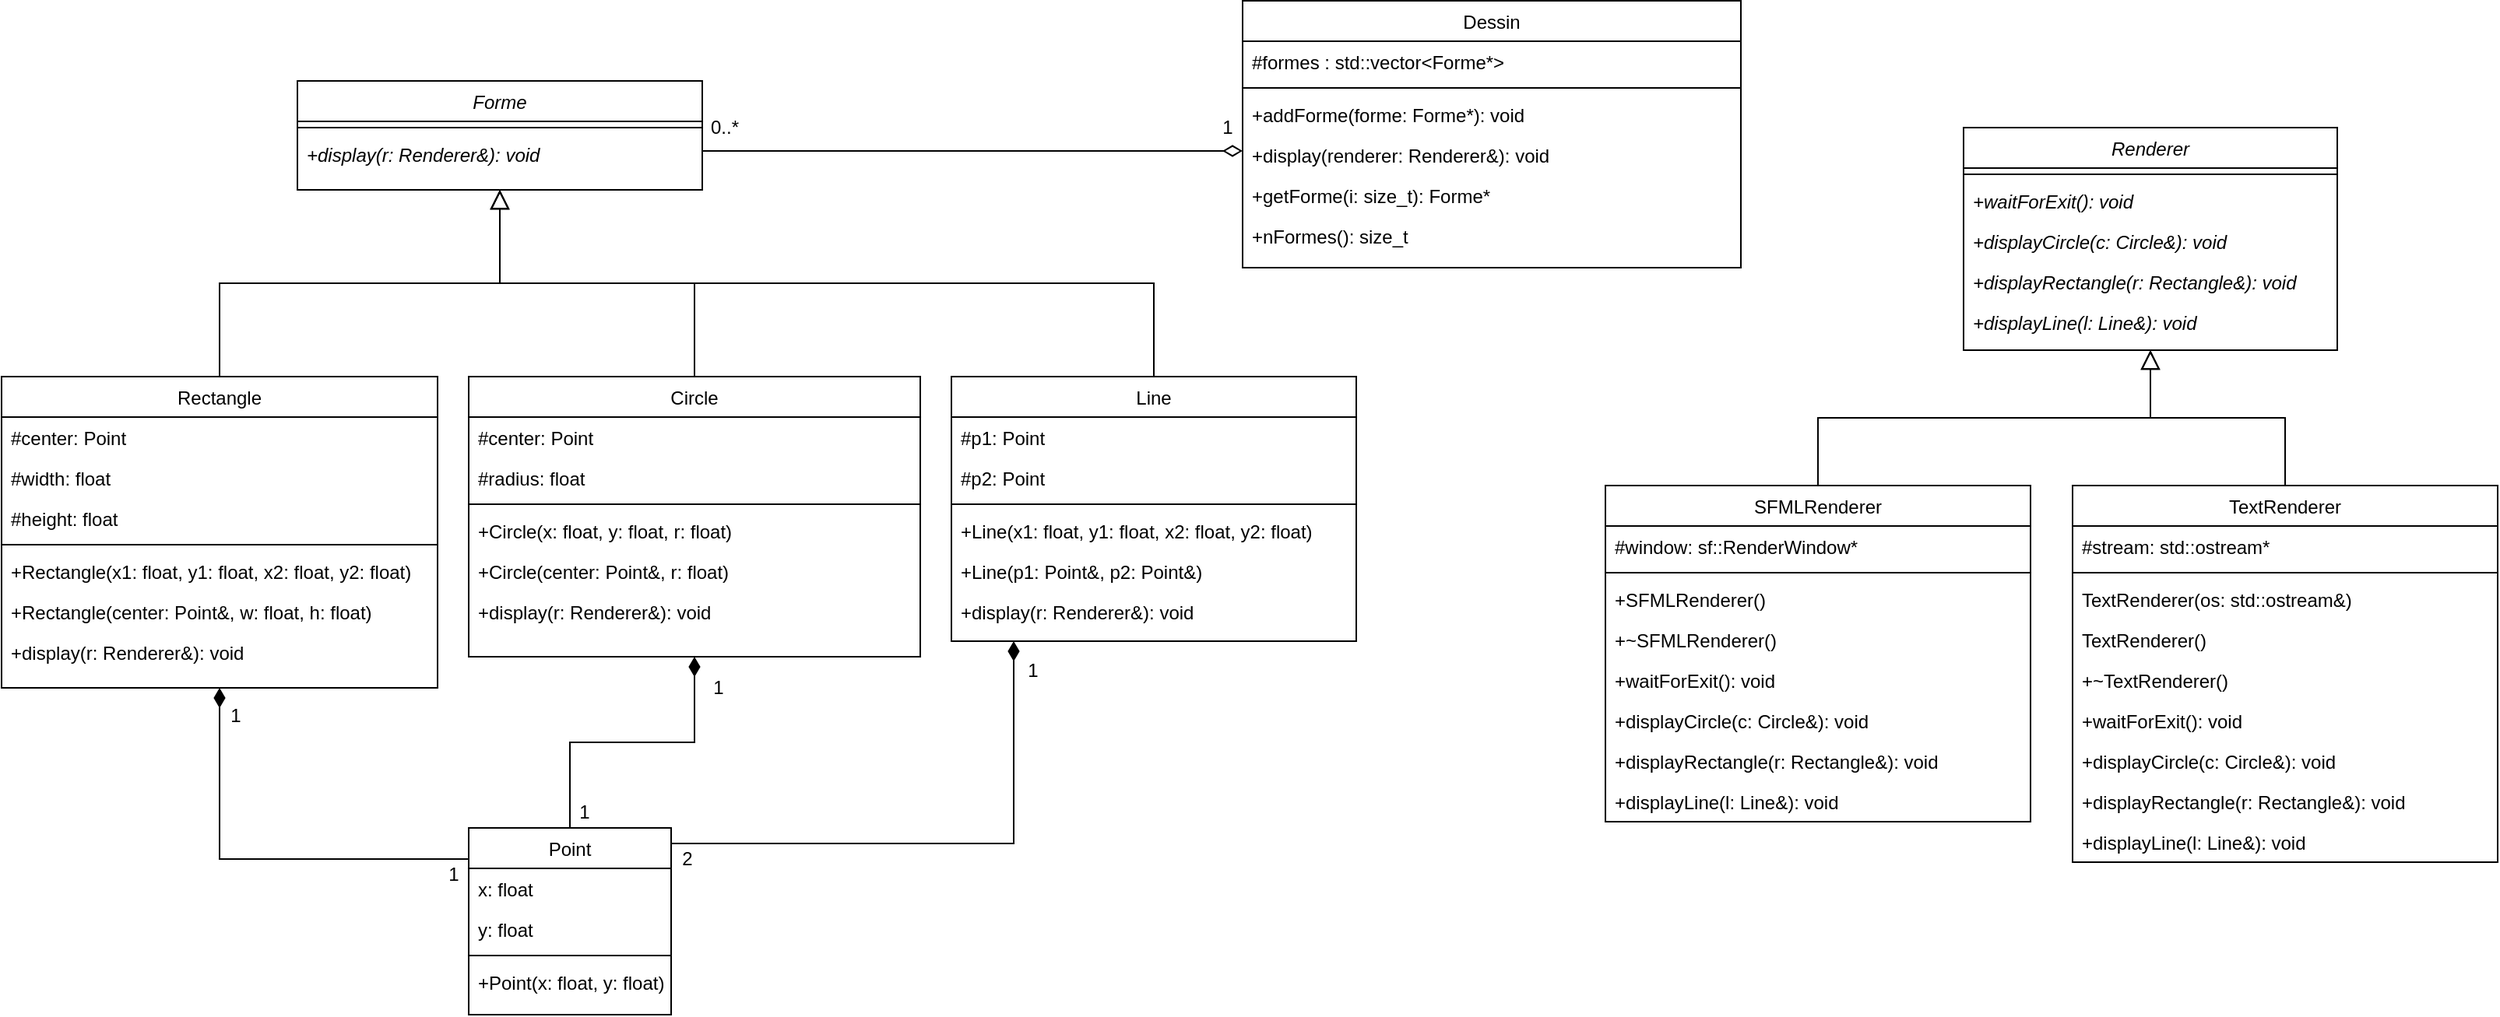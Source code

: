 <mxfile version="16.6.1" type="device"><diagram id="C5RBs43oDa-KdzZeNtuy" name="Page-1"><mxGraphModel dx="2062" dy="1104" grid="1" gridSize="10" guides="1" tooltips="1" connect="1" arrows="1" fold="1" page="1" pageScale="1" pageWidth="827" pageHeight="1169" math="0" shadow="0"><root><mxCell id="WIyWlLk6GJQsqaUBKTNV-0"/><mxCell id="WIyWlLk6GJQsqaUBKTNV-1" parent="WIyWlLk6GJQsqaUBKTNV-0"/><mxCell id="h-lO-emz9I2BYOv12-4V-66" style="edgeStyle=orthogonalEdgeStyle;rounded=0;orthogonalLoop=1;jettySize=auto;html=1;endArrow=diamondThin;endFill=0;endSize=10;" edge="1" parent="WIyWlLk6GJQsqaUBKTNV-1" source="zkfFHV4jXpPFQw0GAbJ--0" target="zkfFHV4jXpPFQw0GAbJ--17"><mxGeometry relative="1" as="geometry"><Array as="points"><mxPoint x="580" y="165"/><mxPoint x="580" y="165"/></Array></mxGeometry></mxCell><mxCell id="zkfFHV4jXpPFQw0GAbJ--0" value="Forme" style="swimlane;fontStyle=2;align=center;verticalAlign=top;childLayout=stackLayout;horizontal=1;startSize=26;horizontalStack=0;resizeParent=1;resizeLast=0;collapsible=1;marginBottom=0;rounded=0;shadow=0;strokeWidth=1;" parent="WIyWlLk6GJQsqaUBKTNV-1" vertex="1"><mxGeometry x="220" y="120" width="260" height="70" as="geometry"><mxRectangle x="230" y="140" width="160" height="26" as="alternateBounds"/></mxGeometry></mxCell><mxCell id="zkfFHV4jXpPFQw0GAbJ--4" value="" style="line;html=1;strokeWidth=1;align=left;verticalAlign=middle;spacingTop=-1;spacingLeft=3;spacingRight=3;rotatable=0;labelPosition=right;points=[];portConstraint=eastwest;" parent="zkfFHV4jXpPFQw0GAbJ--0" vertex="1"><mxGeometry y="26" width="260" height="8" as="geometry"/></mxCell><mxCell id="zkfFHV4jXpPFQw0GAbJ--5" value="+display(r: Renderer&amp;): void" style="text;align=left;verticalAlign=top;spacingLeft=4;spacingRight=4;overflow=hidden;rotatable=0;points=[[0,0.5],[1,0.5]];portConstraint=eastwest;fontStyle=2" parent="zkfFHV4jXpPFQw0GAbJ--0" vertex="1"><mxGeometry y="34" width="260" height="26" as="geometry"/></mxCell><mxCell id="zkfFHV4jXpPFQw0GAbJ--6" value="Rectangle" style="swimlane;fontStyle=0;align=center;verticalAlign=top;childLayout=stackLayout;horizontal=1;startSize=26;horizontalStack=0;resizeParent=1;resizeLast=0;collapsible=1;marginBottom=0;rounded=0;shadow=0;strokeWidth=1;" parent="WIyWlLk6GJQsqaUBKTNV-1" vertex="1"><mxGeometry x="30" y="310" width="280" height="200" as="geometry"><mxRectangle x="130" y="380" width="160" height="26" as="alternateBounds"/></mxGeometry></mxCell><mxCell id="zkfFHV4jXpPFQw0GAbJ--7" value="#center: Point" style="text;align=left;verticalAlign=top;spacingLeft=4;spacingRight=4;overflow=hidden;rotatable=0;points=[[0,0.5],[1,0.5]];portConstraint=eastwest;" parent="zkfFHV4jXpPFQw0GAbJ--6" vertex="1"><mxGeometry y="26" width="280" height="26" as="geometry"/></mxCell><mxCell id="zkfFHV4jXpPFQw0GAbJ--8" value="#width: float" style="text;align=left;verticalAlign=top;spacingLeft=4;spacingRight=4;overflow=hidden;rotatable=0;points=[[0,0.5],[1,0.5]];portConstraint=eastwest;rounded=0;shadow=0;html=0;" parent="zkfFHV4jXpPFQw0GAbJ--6" vertex="1"><mxGeometry y="52" width="280" height="26" as="geometry"/></mxCell><mxCell id="h-lO-emz9I2BYOv12-4V-1" value="#height: float" style="text;align=left;verticalAlign=top;spacingLeft=4;spacingRight=4;overflow=hidden;rotatable=0;points=[[0,0.5],[1,0.5]];portConstraint=eastwest;rounded=0;shadow=0;html=0;" vertex="1" parent="zkfFHV4jXpPFQw0GAbJ--6"><mxGeometry y="78" width="280" height="26" as="geometry"/></mxCell><mxCell id="zkfFHV4jXpPFQw0GAbJ--9" value="" style="line;html=1;strokeWidth=1;align=left;verticalAlign=middle;spacingTop=-1;spacingLeft=3;spacingRight=3;rotatable=0;labelPosition=right;points=[];portConstraint=eastwest;" parent="zkfFHV4jXpPFQw0GAbJ--6" vertex="1"><mxGeometry y="104" width="280" height="8" as="geometry"/></mxCell><mxCell id="h-lO-emz9I2BYOv12-4V-31" value="+Rectangle(x1: float, y1: float, x2: float, y2: float)" style="text;align=left;verticalAlign=top;spacingLeft=4;spacingRight=4;overflow=hidden;rotatable=0;points=[[0,0.5],[1,0.5]];portConstraint=eastwest;fontStyle=0" vertex="1" parent="zkfFHV4jXpPFQw0GAbJ--6"><mxGeometry y="112" width="280" height="26" as="geometry"/></mxCell><mxCell id="h-lO-emz9I2BYOv12-4V-32" value="+Rectangle(center: Point&amp;, w: float, h: float)" style="text;align=left;verticalAlign=top;spacingLeft=4;spacingRight=4;overflow=hidden;rotatable=0;points=[[0,0.5],[1,0.5]];portConstraint=eastwest;fontStyle=0" vertex="1" parent="zkfFHV4jXpPFQw0GAbJ--6"><mxGeometry y="138" width="280" height="26" as="geometry"/></mxCell><mxCell id="h-lO-emz9I2BYOv12-4V-29" value="+display(r: Renderer&amp;): void" style="text;align=left;verticalAlign=top;spacingLeft=4;spacingRight=4;overflow=hidden;rotatable=0;points=[[0,0.5],[1,0.5]];portConstraint=eastwest;fontStyle=0" vertex="1" parent="zkfFHV4jXpPFQw0GAbJ--6"><mxGeometry y="164" width="280" height="26" as="geometry"/></mxCell><mxCell id="zkfFHV4jXpPFQw0GAbJ--12" value="" style="endArrow=block;endSize=10;endFill=0;shadow=0;strokeWidth=1;rounded=0;edgeStyle=elbowEdgeStyle;elbow=vertical;" parent="WIyWlLk6GJQsqaUBKTNV-1" source="zkfFHV4jXpPFQw0GAbJ--6" target="zkfFHV4jXpPFQw0GAbJ--0" edge="1"><mxGeometry width="160" relative="1" as="geometry"><mxPoint x="200" y="203" as="sourcePoint"/><mxPoint x="200" y="203" as="targetPoint"/></mxGeometry></mxCell><mxCell id="zkfFHV4jXpPFQw0GAbJ--17" value="Dessin" style="swimlane;fontStyle=0;align=center;verticalAlign=top;childLayout=stackLayout;horizontal=1;startSize=26;horizontalStack=0;resizeParent=1;resizeLast=0;collapsible=1;marginBottom=0;rounded=0;shadow=0;strokeWidth=1;" parent="WIyWlLk6GJQsqaUBKTNV-1" vertex="1"><mxGeometry x="827" y="68.5" width="320" height="171.5" as="geometry"><mxRectangle x="550" y="140" width="160" height="26" as="alternateBounds"/></mxGeometry></mxCell><mxCell id="zkfFHV4jXpPFQw0GAbJ--18" value="#formes : std::vector&lt;Forme*&gt;" style="text;align=left;verticalAlign=top;spacingLeft=4;spacingRight=4;overflow=hidden;rotatable=0;points=[[0,0.5],[1,0.5]];portConstraint=eastwest;" parent="zkfFHV4jXpPFQw0GAbJ--17" vertex="1"><mxGeometry y="26" width="320" height="26" as="geometry"/></mxCell><mxCell id="zkfFHV4jXpPFQw0GAbJ--23" value="" style="line;html=1;strokeWidth=1;align=left;verticalAlign=middle;spacingTop=-1;spacingLeft=3;spacingRight=3;rotatable=0;labelPosition=right;points=[];portConstraint=eastwest;" parent="zkfFHV4jXpPFQw0GAbJ--17" vertex="1"><mxGeometry y="52" width="320" height="8" as="geometry"/></mxCell><mxCell id="zkfFHV4jXpPFQw0GAbJ--24" value="+addForme(forme: Forme*): void" style="text;align=left;verticalAlign=top;spacingLeft=4;spacingRight=4;overflow=hidden;rotatable=0;points=[[0,0.5],[1,0.5]];portConstraint=eastwest;" parent="zkfFHV4jXpPFQw0GAbJ--17" vertex="1"><mxGeometry y="60" width="320" height="26" as="geometry"/></mxCell><mxCell id="h-lO-emz9I2BYOv12-4V-61" value="+display(renderer: Renderer&amp;): void" style="text;align=left;verticalAlign=top;spacingLeft=4;spacingRight=4;overflow=hidden;rotatable=0;points=[[0,0.5],[1,0.5]];portConstraint=eastwest;" vertex="1" parent="zkfFHV4jXpPFQw0GAbJ--17"><mxGeometry y="86" width="320" height="26" as="geometry"/></mxCell><mxCell id="h-lO-emz9I2BYOv12-4V-63" value="+getForme(i: size_t): Forme*" style="text;align=left;verticalAlign=top;spacingLeft=4;spacingRight=4;overflow=hidden;rotatable=0;points=[[0,0.5],[1,0.5]];portConstraint=eastwest;" vertex="1" parent="zkfFHV4jXpPFQw0GAbJ--17"><mxGeometry y="112" width="320" height="26" as="geometry"/></mxCell><mxCell id="h-lO-emz9I2BYOv12-4V-64" value="+nFormes(): size_t" style="text;align=left;verticalAlign=top;spacingLeft=4;spacingRight=4;overflow=hidden;rotatable=0;points=[[0,0.5],[1,0.5]];portConstraint=eastwest;" vertex="1" parent="zkfFHV4jXpPFQw0GAbJ--17"><mxGeometry y="138" width="320" height="26" as="geometry"/></mxCell><mxCell id="h-lO-emz9I2BYOv12-4V-42" style="edgeStyle=orthogonalEdgeStyle;rounded=0;orthogonalLoop=1;jettySize=auto;html=1;endArrow=block;endFill=0;endSize=10;" edge="1" parent="WIyWlLk6GJQsqaUBKTNV-1" source="h-lO-emz9I2BYOv12-4V-8" target="zkfFHV4jXpPFQw0GAbJ--0"><mxGeometry relative="1" as="geometry"/></mxCell><mxCell id="h-lO-emz9I2BYOv12-4V-8" value="Circle" style="swimlane;fontStyle=0;align=center;verticalAlign=top;childLayout=stackLayout;horizontal=1;startSize=26;horizontalStack=0;resizeParent=1;resizeLast=0;collapsible=1;marginBottom=0;rounded=0;shadow=0;strokeWidth=1;" vertex="1" parent="WIyWlLk6GJQsqaUBKTNV-1"><mxGeometry x="330" y="310" width="290" height="180" as="geometry"><mxRectangle x="130" y="380" width="160" height="26" as="alternateBounds"/></mxGeometry></mxCell><mxCell id="h-lO-emz9I2BYOv12-4V-9" value="#center: Point" style="text;align=left;verticalAlign=top;spacingLeft=4;spacingRight=4;overflow=hidden;rotatable=0;points=[[0,0.5],[1,0.5]];portConstraint=eastwest;" vertex="1" parent="h-lO-emz9I2BYOv12-4V-8"><mxGeometry y="26" width="290" height="26" as="geometry"/></mxCell><mxCell id="h-lO-emz9I2BYOv12-4V-10" value="#radius: float" style="text;align=left;verticalAlign=top;spacingLeft=4;spacingRight=4;overflow=hidden;rotatable=0;points=[[0,0.5],[1,0.5]];portConstraint=eastwest;rounded=0;shadow=0;html=0;" vertex="1" parent="h-lO-emz9I2BYOv12-4V-8"><mxGeometry y="52" width="290" height="26" as="geometry"/></mxCell><mxCell id="h-lO-emz9I2BYOv12-4V-12" value="" style="line;html=1;strokeWidth=1;align=left;verticalAlign=middle;spacingTop=-1;spacingLeft=3;spacingRight=3;rotatable=0;labelPosition=right;points=[];portConstraint=eastwest;" vertex="1" parent="h-lO-emz9I2BYOv12-4V-8"><mxGeometry y="78" width="290" height="8" as="geometry"/></mxCell><mxCell id="h-lO-emz9I2BYOv12-4V-33" value="+Circle(x: float, y: float, r: float)" style="text;align=left;verticalAlign=top;spacingLeft=4;spacingRight=4;overflow=hidden;rotatable=0;points=[[0,0.5],[1,0.5]];portConstraint=eastwest;fontStyle=0" vertex="1" parent="h-lO-emz9I2BYOv12-4V-8"><mxGeometry y="86" width="290" height="26" as="geometry"/></mxCell><mxCell id="h-lO-emz9I2BYOv12-4V-38" value="+Circle(center: Point&amp;, r: float)" style="text;align=left;verticalAlign=top;spacingLeft=4;spacingRight=4;overflow=hidden;rotatable=0;points=[[0,0.5],[1,0.5]];portConstraint=eastwest;fontStyle=0" vertex="1" parent="h-lO-emz9I2BYOv12-4V-8"><mxGeometry y="112" width="290" height="26" as="geometry"/></mxCell><mxCell id="h-lO-emz9I2BYOv12-4V-101" value="+display(r: Renderer&amp;): void" style="text;align=left;verticalAlign=top;spacingLeft=4;spacingRight=4;overflow=hidden;rotatable=0;points=[[0,0.5],[1,0.5]];portConstraint=eastwest;fontStyle=0" vertex="1" parent="h-lO-emz9I2BYOv12-4V-8"><mxGeometry y="138" width="290" height="26" as="geometry"/></mxCell><mxCell id="h-lO-emz9I2BYOv12-4V-43" style="edgeStyle=orthogonalEdgeStyle;rounded=0;orthogonalLoop=1;jettySize=auto;html=1;endArrow=block;endFill=0;endSize=10;" edge="1" parent="WIyWlLk6GJQsqaUBKTNV-1" source="h-lO-emz9I2BYOv12-4V-18" target="zkfFHV4jXpPFQw0GAbJ--0"><mxGeometry relative="1" as="geometry"><Array as="points"><mxPoint x="770" y="250"/><mxPoint x="350" y="250"/></Array></mxGeometry></mxCell><mxCell id="h-lO-emz9I2BYOv12-4V-18" value="Line" style="swimlane;fontStyle=0;align=center;verticalAlign=top;childLayout=stackLayout;horizontal=1;startSize=26;horizontalStack=0;resizeParent=1;resizeLast=0;collapsible=1;marginBottom=0;rounded=0;shadow=0;strokeWidth=1;" vertex="1" parent="WIyWlLk6GJQsqaUBKTNV-1"><mxGeometry x="640" y="310" width="260" height="170" as="geometry"><mxRectangle x="130" y="380" width="160" height="26" as="alternateBounds"/></mxGeometry></mxCell><mxCell id="h-lO-emz9I2BYOv12-4V-19" value="#p1: Point" style="text;align=left;verticalAlign=top;spacingLeft=4;spacingRight=4;overflow=hidden;rotatable=0;points=[[0,0.5],[1,0.5]];portConstraint=eastwest;" vertex="1" parent="h-lO-emz9I2BYOv12-4V-18"><mxGeometry y="26" width="260" height="26" as="geometry"/></mxCell><mxCell id="h-lO-emz9I2BYOv12-4V-20" value="#p2: Point" style="text;align=left;verticalAlign=top;spacingLeft=4;spacingRight=4;overflow=hidden;rotatable=0;points=[[0,0.5],[1,0.5]];portConstraint=eastwest;rounded=0;shadow=0;html=0;" vertex="1" parent="h-lO-emz9I2BYOv12-4V-18"><mxGeometry y="52" width="260" height="26" as="geometry"/></mxCell><mxCell id="h-lO-emz9I2BYOv12-4V-21" value="" style="line;html=1;strokeWidth=1;align=left;verticalAlign=middle;spacingTop=-1;spacingLeft=3;spacingRight=3;rotatable=0;labelPosition=right;points=[];portConstraint=eastwest;" vertex="1" parent="h-lO-emz9I2BYOv12-4V-18"><mxGeometry y="78" width="260" height="8" as="geometry"/></mxCell><mxCell id="h-lO-emz9I2BYOv12-4V-40" value="+Line(x1: float, y1: float, x2: float, y2: float)" style="text;align=left;verticalAlign=top;spacingLeft=4;spacingRight=4;overflow=hidden;rotatable=0;points=[[0,0.5],[1,0.5]];portConstraint=eastwest;fontStyle=0" vertex="1" parent="h-lO-emz9I2BYOv12-4V-18"><mxGeometry y="86" width="260" height="26" as="geometry"/></mxCell><mxCell id="h-lO-emz9I2BYOv12-4V-41" value="+Line(p1: Point&amp;, p2: Point&amp;)" style="text;align=left;verticalAlign=top;spacingLeft=4;spacingRight=4;overflow=hidden;rotatable=0;points=[[0,0.5],[1,0.5]];portConstraint=eastwest;fontStyle=0" vertex="1" parent="h-lO-emz9I2BYOv12-4V-18"><mxGeometry y="112" width="260" height="26" as="geometry"/></mxCell><mxCell id="h-lO-emz9I2BYOv12-4V-102" value="+display(r: Renderer&amp;): void" style="text;align=left;verticalAlign=top;spacingLeft=4;spacingRight=4;overflow=hidden;rotatable=0;points=[[0,0.5],[1,0.5]];portConstraint=eastwest;fontStyle=0" vertex="1" parent="h-lO-emz9I2BYOv12-4V-18"><mxGeometry y="138" width="260" height="26" as="geometry"/></mxCell><mxCell id="h-lO-emz9I2BYOv12-4V-52" style="edgeStyle=orthogonalEdgeStyle;rounded=0;orthogonalLoop=1;jettySize=auto;html=1;endArrow=diamondThin;endFill=1;endSize=10;" edge="1" parent="WIyWlLk6GJQsqaUBKTNV-1" source="h-lO-emz9I2BYOv12-4V-44" target="zkfFHV4jXpPFQw0GAbJ--6"><mxGeometry relative="1" as="geometry"><Array as="points"><mxPoint x="170" y="620"/></Array></mxGeometry></mxCell><mxCell id="h-lO-emz9I2BYOv12-4V-53" style="edgeStyle=orthogonalEdgeStyle;rounded=0;orthogonalLoop=1;jettySize=auto;html=1;endArrow=diamondThin;endFill=1;endSize=10;" edge="1" parent="WIyWlLk6GJQsqaUBKTNV-1" source="h-lO-emz9I2BYOv12-4V-44" target="h-lO-emz9I2BYOv12-4V-8"><mxGeometry relative="1" as="geometry"/></mxCell><mxCell id="h-lO-emz9I2BYOv12-4V-54" style="edgeStyle=orthogonalEdgeStyle;rounded=0;orthogonalLoop=1;jettySize=auto;html=1;endArrow=diamondThin;endFill=1;endSize=10;" edge="1" parent="WIyWlLk6GJQsqaUBKTNV-1" source="h-lO-emz9I2BYOv12-4V-44" target="h-lO-emz9I2BYOv12-4V-18"><mxGeometry relative="1" as="geometry"><Array as="points"><mxPoint x="680" y="610"/></Array></mxGeometry></mxCell><mxCell id="h-lO-emz9I2BYOv12-4V-44" value="Point" style="swimlane;fontStyle=0;align=center;verticalAlign=top;childLayout=stackLayout;horizontal=1;startSize=26;horizontalStack=0;resizeParent=1;resizeLast=0;collapsible=1;marginBottom=0;rounded=0;shadow=0;strokeWidth=1;" vertex="1" parent="WIyWlLk6GJQsqaUBKTNV-1"><mxGeometry x="330" y="600" width="130" height="120" as="geometry"><mxRectangle x="130" y="380" width="160" height="26" as="alternateBounds"/></mxGeometry></mxCell><mxCell id="h-lO-emz9I2BYOv12-4V-45" value="x: float" style="text;align=left;verticalAlign=top;spacingLeft=4;spacingRight=4;overflow=hidden;rotatable=0;points=[[0,0.5],[1,0.5]];portConstraint=eastwest;" vertex="1" parent="h-lO-emz9I2BYOv12-4V-44"><mxGeometry y="26" width="130" height="26" as="geometry"/></mxCell><mxCell id="h-lO-emz9I2BYOv12-4V-46" value="y: float" style="text;align=left;verticalAlign=top;spacingLeft=4;spacingRight=4;overflow=hidden;rotatable=0;points=[[0,0.5],[1,0.5]];portConstraint=eastwest;rounded=0;shadow=0;html=0;" vertex="1" parent="h-lO-emz9I2BYOv12-4V-44"><mxGeometry y="52" width="130" height="26" as="geometry"/></mxCell><mxCell id="h-lO-emz9I2BYOv12-4V-47" value="" style="line;html=1;strokeWidth=1;align=left;verticalAlign=middle;spacingTop=-1;spacingLeft=3;spacingRight=3;rotatable=0;labelPosition=right;points=[];portConstraint=eastwest;" vertex="1" parent="h-lO-emz9I2BYOv12-4V-44"><mxGeometry y="78" width="130" height="8" as="geometry"/></mxCell><mxCell id="h-lO-emz9I2BYOv12-4V-48" value="+Point(x: float, y: float)" style="text;align=left;verticalAlign=top;spacingLeft=4;spacingRight=4;overflow=hidden;rotatable=0;points=[[0,0.5],[1,0.5]];portConstraint=eastwest;fontStyle=0" vertex="1" parent="h-lO-emz9I2BYOv12-4V-44"><mxGeometry y="86" width="130" height="26" as="geometry"/></mxCell><mxCell id="h-lO-emz9I2BYOv12-4V-55" value="&lt;div&gt;1&lt;/div&gt;" style="text;html=1;resizable=0;autosize=1;align=center;verticalAlign=middle;points=[];fillColor=none;strokeColor=none;rounded=0;" vertex="1" parent="WIyWlLk6GJQsqaUBKTNV-1"><mxGeometry x="682" y="489" width="20" height="20" as="geometry"/></mxCell><mxCell id="h-lO-emz9I2BYOv12-4V-56" value="&lt;div&gt;1&lt;/div&gt;" style="text;html=1;resizable=0;autosize=1;align=center;verticalAlign=middle;points=[];fillColor=none;strokeColor=none;rounded=0;" vertex="1" parent="WIyWlLk6GJQsqaUBKTNV-1"><mxGeometry x="480" y="500" width="20" height="20" as="geometry"/></mxCell><mxCell id="h-lO-emz9I2BYOv12-4V-57" value="&lt;div&gt;1&lt;/div&gt;" style="text;html=1;resizable=0;autosize=1;align=center;verticalAlign=middle;points=[];fillColor=none;strokeColor=none;rounded=0;" vertex="1" parent="WIyWlLk6GJQsqaUBKTNV-1"><mxGeometry x="170" y="518" width="20" height="20" as="geometry"/></mxCell><mxCell id="h-lO-emz9I2BYOv12-4V-58" value="2" style="text;html=1;resizable=0;autosize=1;align=center;verticalAlign=middle;points=[];fillColor=none;strokeColor=none;rounded=0;" vertex="1" parent="WIyWlLk6GJQsqaUBKTNV-1"><mxGeometry x="460" y="610" width="20" height="20" as="geometry"/></mxCell><mxCell id="h-lO-emz9I2BYOv12-4V-59" value="&lt;div&gt;1&lt;/div&gt;" style="text;html=1;resizable=0;autosize=1;align=center;verticalAlign=middle;points=[];fillColor=none;strokeColor=none;rounded=0;" vertex="1" parent="WIyWlLk6GJQsqaUBKTNV-1"><mxGeometry x="394" y="580" width="20" height="20" as="geometry"/></mxCell><mxCell id="h-lO-emz9I2BYOv12-4V-60" value="&lt;div&gt;1&lt;/div&gt;" style="text;html=1;resizable=0;autosize=1;align=center;verticalAlign=middle;points=[];fillColor=none;strokeColor=none;rounded=0;" vertex="1" parent="WIyWlLk6GJQsqaUBKTNV-1"><mxGeometry x="310" y="620" width="20" height="20" as="geometry"/></mxCell><mxCell id="h-lO-emz9I2BYOv12-4V-67" value="Renderer" style="swimlane;fontStyle=2;align=center;verticalAlign=top;childLayout=stackLayout;horizontal=1;startSize=26;horizontalStack=0;resizeParent=1;resizeLast=0;collapsible=1;marginBottom=0;rounded=0;shadow=0;strokeWidth=1;" vertex="1" parent="WIyWlLk6GJQsqaUBKTNV-1"><mxGeometry x="1290" y="150" width="240" height="143" as="geometry"><mxRectangle x="550" y="140" width="160" height="26" as="alternateBounds"/></mxGeometry></mxCell><mxCell id="h-lO-emz9I2BYOv12-4V-69" value="" style="line;html=1;strokeWidth=1;align=left;verticalAlign=middle;spacingTop=-1;spacingLeft=3;spacingRight=3;rotatable=0;labelPosition=right;points=[];portConstraint=eastwest;" vertex="1" parent="h-lO-emz9I2BYOv12-4V-67"><mxGeometry y="26" width="240" height="8" as="geometry"/></mxCell><mxCell id="h-lO-emz9I2BYOv12-4V-70" value="+waitForExit(): void" style="text;align=left;verticalAlign=top;spacingLeft=4;spacingRight=4;overflow=hidden;rotatable=0;points=[[0,0.5],[1,0.5]];portConstraint=eastwest;fontStyle=2" vertex="1" parent="h-lO-emz9I2BYOv12-4V-67"><mxGeometry y="34" width="240" height="26" as="geometry"/></mxCell><mxCell id="h-lO-emz9I2BYOv12-4V-103" value="+displayCircle(c: Circle&amp;): void" style="text;align=left;verticalAlign=top;spacingLeft=4;spacingRight=4;overflow=hidden;rotatable=0;points=[[0,0.5],[1,0.5]];portConstraint=eastwest;fontStyle=2" vertex="1" parent="h-lO-emz9I2BYOv12-4V-67"><mxGeometry y="60" width="240" height="26" as="geometry"/></mxCell><mxCell id="h-lO-emz9I2BYOv12-4V-104" value="+displayRectangle(r: Rectangle&amp;): void" style="text;align=left;verticalAlign=top;spacingLeft=4;spacingRight=4;overflow=hidden;rotatable=0;points=[[0,0.5],[1,0.5]];portConstraint=eastwest;fontStyle=2" vertex="1" parent="h-lO-emz9I2BYOv12-4V-67"><mxGeometry y="86" width="240" height="26" as="geometry"/></mxCell><mxCell id="h-lO-emz9I2BYOv12-4V-105" value="+displayLine(l: Line&amp;): void" style="text;align=left;verticalAlign=top;spacingLeft=4;spacingRight=4;overflow=hidden;rotatable=0;points=[[0,0.5],[1,0.5]];portConstraint=eastwest;fontStyle=2" vertex="1" parent="h-lO-emz9I2BYOv12-4V-67"><mxGeometry y="112" width="240" height="26" as="geometry"/></mxCell><mxCell id="h-lO-emz9I2BYOv12-4V-75" value="&lt;div&gt;1&lt;/div&gt;" style="text;html=1;resizable=0;autosize=1;align=center;verticalAlign=middle;points=[];fillColor=none;strokeColor=none;rounded=0;" vertex="1" parent="WIyWlLk6GJQsqaUBKTNV-1"><mxGeometry x="807" y="140" width="20" height="20" as="geometry"/></mxCell><mxCell id="h-lO-emz9I2BYOv12-4V-76" value="0..*" style="text;html=1;resizable=0;autosize=1;align=center;verticalAlign=middle;points=[];fillColor=none;strokeColor=none;rounded=0;" vertex="1" parent="WIyWlLk6GJQsqaUBKTNV-1"><mxGeometry x="479" y="140" width="30" height="20" as="geometry"/></mxCell><mxCell id="h-lO-emz9I2BYOv12-4V-99" style="edgeStyle=orthogonalEdgeStyle;rounded=0;orthogonalLoop=1;jettySize=auto;html=1;endArrow=block;endFill=0;endSize=10;" edge="1" parent="WIyWlLk6GJQsqaUBKTNV-1" source="h-lO-emz9I2BYOv12-4V-77" target="h-lO-emz9I2BYOv12-4V-67"><mxGeometry relative="1" as="geometry"/></mxCell><mxCell id="h-lO-emz9I2BYOv12-4V-77" value="SFMLRenderer" style="swimlane;fontStyle=0;align=center;verticalAlign=top;childLayout=stackLayout;horizontal=1;startSize=26;horizontalStack=0;resizeParent=1;resizeLast=0;collapsible=1;marginBottom=0;rounded=0;shadow=0;strokeWidth=1;" vertex="1" parent="WIyWlLk6GJQsqaUBKTNV-1"><mxGeometry x="1060" y="380" width="273" height="216" as="geometry"><mxRectangle x="550" y="140" width="160" height="26" as="alternateBounds"/></mxGeometry></mxCell><mxCell id="h-lO-emz9I2BYOv12-4V-80" value="#window: sf::RenderWindow*" style="text;align=left;verticalAlign=top;spacingLeft=4;spacingRight=4;overflow=hidden;rotatable=0;points=[[0,0.5],[1,0.5]];portConstraint=eastwest;" vertex="1" parent="h-lO-emz9I2BYOv12-4V-77"><mxGeometry y="26" width="273" height="26" as="geometry"/></mxCell><mxCell id="h-lO-emz9I2BYOv12-4V-78" value="" style="line;html=1;strokeWidth=1;align=left;verticalAlign=middle;spacingTop=-1;spacingLeft=3;spacingRight=3;rotatable=0;labelPosition=right;points=[];portConstraint=eastwest;" vertex="1" parent="h-lO-emz9I2BYOv12-4V-77"><mxGeometry y="52" width="273" height="8" as="geometry"/></mxCell><mxCell id="h-lO-emz9I2BYOv12-4V-79" value="+SFMLRenderer()" style="text;align=left;verticalAlign=top;spacingLeft=4;spacingRight=4;overflow=hidden;rotatable=0;points=[[0,0.5],[1,0.5]];portConstraint=eastwest;fontStyle=0" vertex="1" parent="h-lO-emz9I2BYOv12-4V-77"><mxGeometry y="60" width="273" height="26" as="geometry"/></mxCell><mxCell id="h-lO-emz9I2BYOv12-4V-82" value="+~SFMLRenderer()" style="text;align=left;verticalAlign=top;spacingLeft=4;spacingRight=4;overflow=hidden;rotatable=0;points=[[0,0.5],[1,0.5]];portConstraint=eastwest;fontStyle=0" vertex="1" parent="h-lO-emz9I2BYOv12-4V-77"><mxGeometry y="86" width="273" height="26" as="geometry"/></mxCell><mxCell id="h-lO-emz9I2BYOv12-4V-81" value="+waitForExit(): void" style="text;align=left;verticalAlign=top;spacingLeft=4;spacingRight=4;overflow=hidden;rotatable=0;points=[[0,0.5],[1,0.5]];portConstraint=eastwest;fontStyle=0" vertex="1" parent="h-lO-emz9I2BYOv12-4V-77"><mxGeometry y="112" width="273" height="26" as="geometry"/></mxCell><mxCell id="h-lO-emz9I2BYOv12-4V-106" value="+displayCircle(c: Circle&amp;): void" style="text;align=left;verticalAlign=top;spacingLeft=4;spacingRight=4;overflow=hidden;rotatable=0;points=[[0,0.5],[1,0.5]];portConstraint=eastwest;fontStyle=0" vertex="1" parent="h-lO-emz9I2BYOv12-4V-77"><mxGeometry y="138" width="273" height="26" as="geometry"/></mxCell><mxCell id="h-lO-emz9I2BYOv12-4V-107" value="+displayRectangle(r: Rectangle&amp;): void" style="text;align=left;verticalAlign=top;spacingLeft=4;spacingRight=4;overflow=hidden;rotatable=0;points=[[0,0.5],[1,0.5]];portConstraint=eastwest;fontStyle=0" vertex="1" parent="h-lO-emz9I2BYOv12-4V-77"><mxGeometry y="164" width="273" height="26" as="geometry"/></mxCell><mxCell id="h-lO-emz9I2BYOv12-4V-108" value="+displayLine(l: Line&amp;): void" style="text;align=left;verticalAlign=top;spacingLeft=4;spacingRight=4;overflow=hidden;rotatable=0;points=[[0,0.5],[1,0.5]];portConstraint=eastwest;fontStyle=0" vertex="1" parent="h-lO-emz9I2BYOv12-4V-77"><mxGeometry y="190" width="273" height="26" as="geometry"/></mxCell><mxCell id="h-lO-emz9I2BYOv12-4V-100" style="edgeStyle=orthogonalEdgeStyle;rounded=0;orthogonalLoop=1;jettySize=auto;html=1;endArrow=block;endFill=0;endSize=10;" edge="1" parent="WIyWlLk6GJQsqaUBKTNV-1" source="h-lO-emz9I2BYOv12-4V-90" target="h-lO-emz9I2BYOv12-4V-67"><mxGeometry relative="1" as="geometry"/></mxCell><mxCell id="h-lO-emz9I2BYOv12-4V-90" value="TextRenderer" style="swimlane;fontStyle=0;align=center;verticalAlign=top;childLayout=stackLayout;horizontal=1;startSize=26;horizontalStack=0;resizeParent=1;resizeLast=0;collapsible=1;marginBottom=0;rounded=0;shadow=0;strokeWidth=1;" vertex="1" parent="WIyWlLk6GJQsqaUBKTNV-1"><mxGeometry x="1360" y="380" width="273" height="242" as="geometry"><mxRectangle x="550" y="140" width="160" height="26" as="alternateBounds"/></mxGeometry></mxCell><mxCell id="h-lO-emz9I2BYOv12-4V-91" value="#stream: std::ostream*" style="text;align=left;verticalAlign=top;spacingLeft=4;spacingRight=4;overflow=hidden;rotatable=0;points=[[0,0.5],[1,0.5]];portConstraint=eastwest;" vertex="1" parent="h-lO-emz9I2BYOv12-4V-90"><mxGeometry y="26" width="273" height="26" as="geometry"/></mxCell><mxCell id="h-lO-emz9I2BYOv12-4V-92" value="" style="line;html=1;strokeWidth=1;align=left;verticalAlign=middle;spacingTop=-1;spacingLeft=3;spacingRight=3;rotatable=0;labelPosition=right;points=[];portConstraint=eastwest;" vertex="1" parent="h-lO-emz9I2BYOv12-4V-90"><mxGeometry y="52" width="273" height="8" as="geometry"/></mxCell><mxCell id="h-lO-emz9I2BYOv12-4V-93" value="TextRenderer(os: std::ostream&amp;)" style="text;align=left;verticalAlign=top;spacingLeft=4;spacingRight=4;overflow=hidden;rotatable=0;points=[[0,0.5],[1,0.5]];portConstraint=eastwest;fontStyle=0" vertex="1" parent="h-lO-emz9I2BYOv12-4V-90"><mxGeometry y="60" width="273" height="26" as="geometry"/></mxCell><mxCell id="h-lO-emz9I2BYOv12-4V-98" value="TextRenderer()" style="text;align=left;verticalAlign=top;spacingLeft=4;spacingRight=4;overflow=hidden;rotatable=0;points=[[0,0.5],[1,0.5]];portConstraint=eastwest;fontStyle=0" vertex="1" parent="h-lO-emz9I2BYOv12-4V-90"><mxGeometry y="86" width="273" height="26" as="geometry"/></mxCell><mxCell id="h-lO-emz9I2BYOv12-4V-94" value="+~TextRenderer()" style="text;align=left;verticalAlign=top;spacingLeft=4;spacingRight=4;overflow=hidden;rotatable=0;points=[[0,0.5],[1,0.5]];portConstraint=eastwest;fontStyle=0" vertex="1" parent="h-lO-emz9I2BYOv12-4V-90"><mxGeometry y="112" width="273" height="26" as="geometry"/></mxCell><mxCell id="h-lO-emz9I2BYOv12-4V-96" value="+waitForExit(): void" style="text;align=left;verticalAlign=top;spacingLeft=4;spacingRight=4;overflow=hidden;rotatable=0;points=[[0,0.5],[1,0.5]];portConstraint=eastwest;fontStyle=0" vertex="1" parent="h-lO-emz9I2BYOv12-4V-90"><mxGeometry y="138" width="273" height="26" as="geometry"/></mxCell><mxCell id="h-lO-emz9I2BYOv12-4V-109" value="+displayCircle(c: Circle&amp;): void" style="text;align=left;verticalAlign=top;spacingLeft=4;spacingRight=4;overflow=hidden;rotatable=0;points=[[0,0.5],[1,0.5]];portConstraint=eastwest;fontStyle=0" vertex="1" parent="h-lO-emz9I2BYOv12-4V-90"><mxGeometry y="164" width="273" height="26" as="geometry"/></mxCell><mxCell id="h-lO-emz9I2BYOv12-4V-110" value="+displayRectangle(r: Rectangle&amp;): void" style="text;align=left;verticalAlign=top;spacingLeft=4;spacingRight=4;overflow=hidden;rotatable=0;points=[[0,0.5],[1,0.5]];portConstraint=eastwest;fontStyle=0" vertex="1" parent="h-lO-emz9I2BYOv12-4V-90"><mxGeometry y="190" width="273" height="26" as="geometry"/></mxCell><mxCell id="h-lO-emz9I2BYOv12-4V-111" value="+displayLine(l: Line&amp;): void" style="text;align=left;verticalAlign=top;spacingLeft=4;spacingRight=4;overflow=hidden;rotatable=0;points=[[0,0.5],[1,0.5]];portConstraint=eastwest;fontStyle=0" vertex="1" parent="h-lO-emz9I2BYOv12-4V-90"><mxGeometry y="216" width="273" height="26" as="geometry"/></mxCell></root></mxGraphModel></diagram></mxfile>